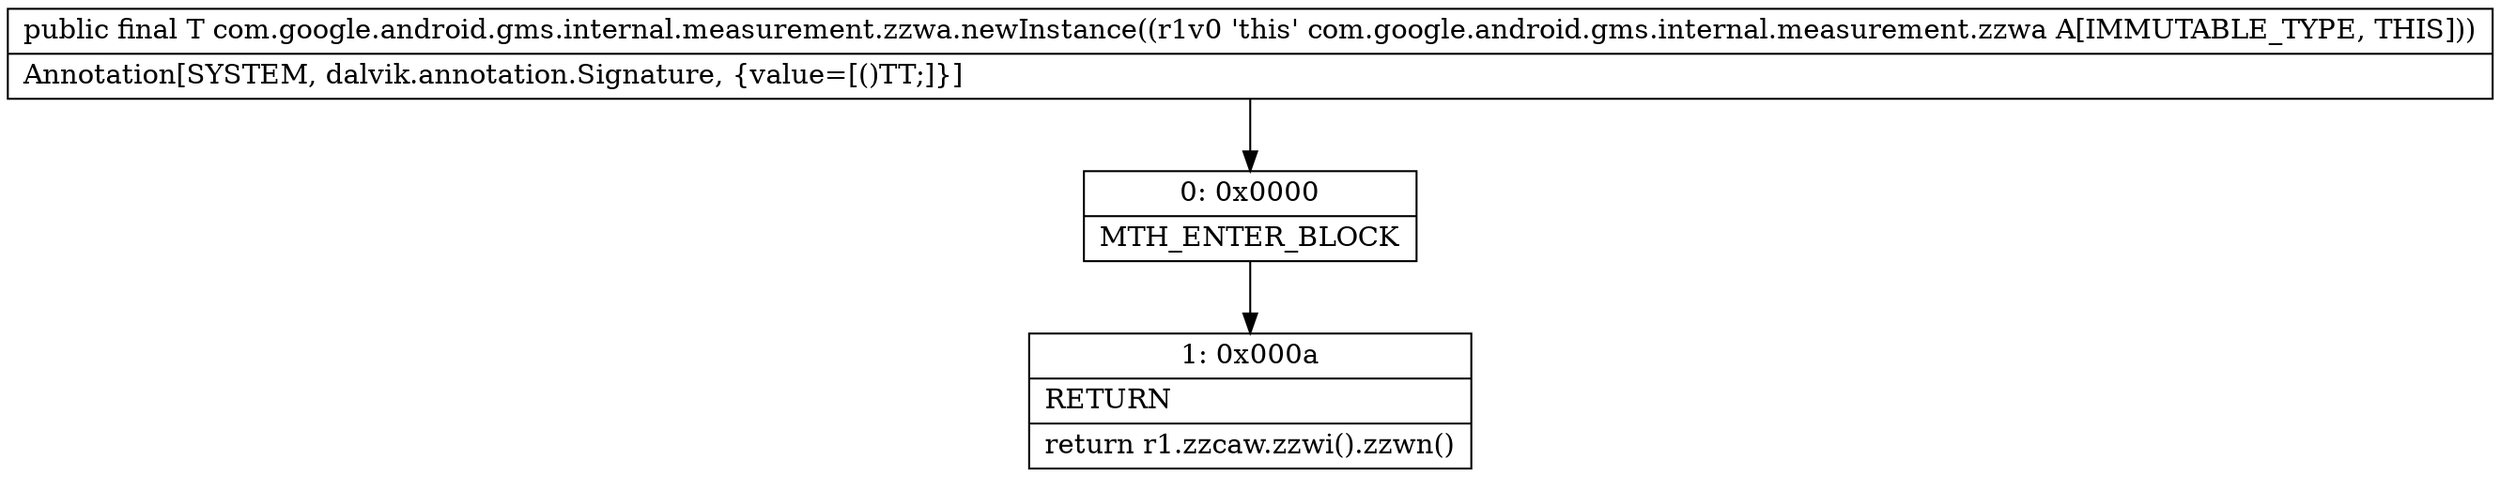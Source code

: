 digraph "CFG forcom.google.android.gms.internal.measurement.zzwa.newInstance()Ljava\/lang\/Object;" {
Node_0 [shape=record,label="{0\:\ 0x0000|MTH_ENTER_BLOCK\l}"];
Node_1 [shape=record,label="{1\:\ 0x000a|RETURN\l|return r1.zzcaw.zzwi().zzwn()\l}"];
MethodNode[shape=record,label="{public final T com.google.android.gms.internal.measurement.zzwa.newInstance((r1v0 'this' com.google.android.gms.internal.measurement.zzwa A[IMMUTABLE_TYPE, THIS]))  | Annotation[SYSTEM, dalvik.annotation.Signature, \{value=[()TT;]\}]\l}"];
MethodNode -> Node_0;
Node_0 -> Node_1;
}

